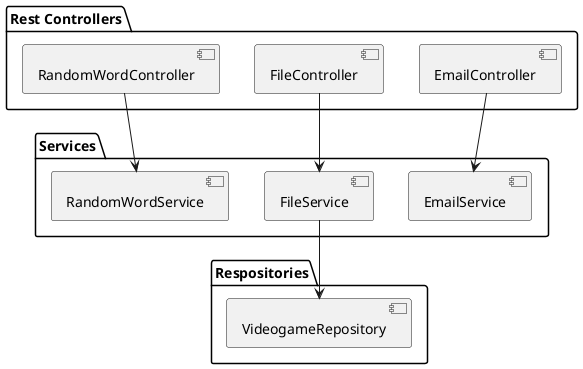 @startuml devNestInternalService

package "Respositories"{
    component VideogameRepository
}

package "Services"{
    component EmailService 
    component FileService
    component RandomWordService

}

package "Rest Controllers"{
    component EmailController 
    component FileController
    component RandomWordController
}

FileService --> VideogameRepository

RandomWordController --> RandomWordService
FileController --> FileService
EmailController --> EmailService

@enduml
